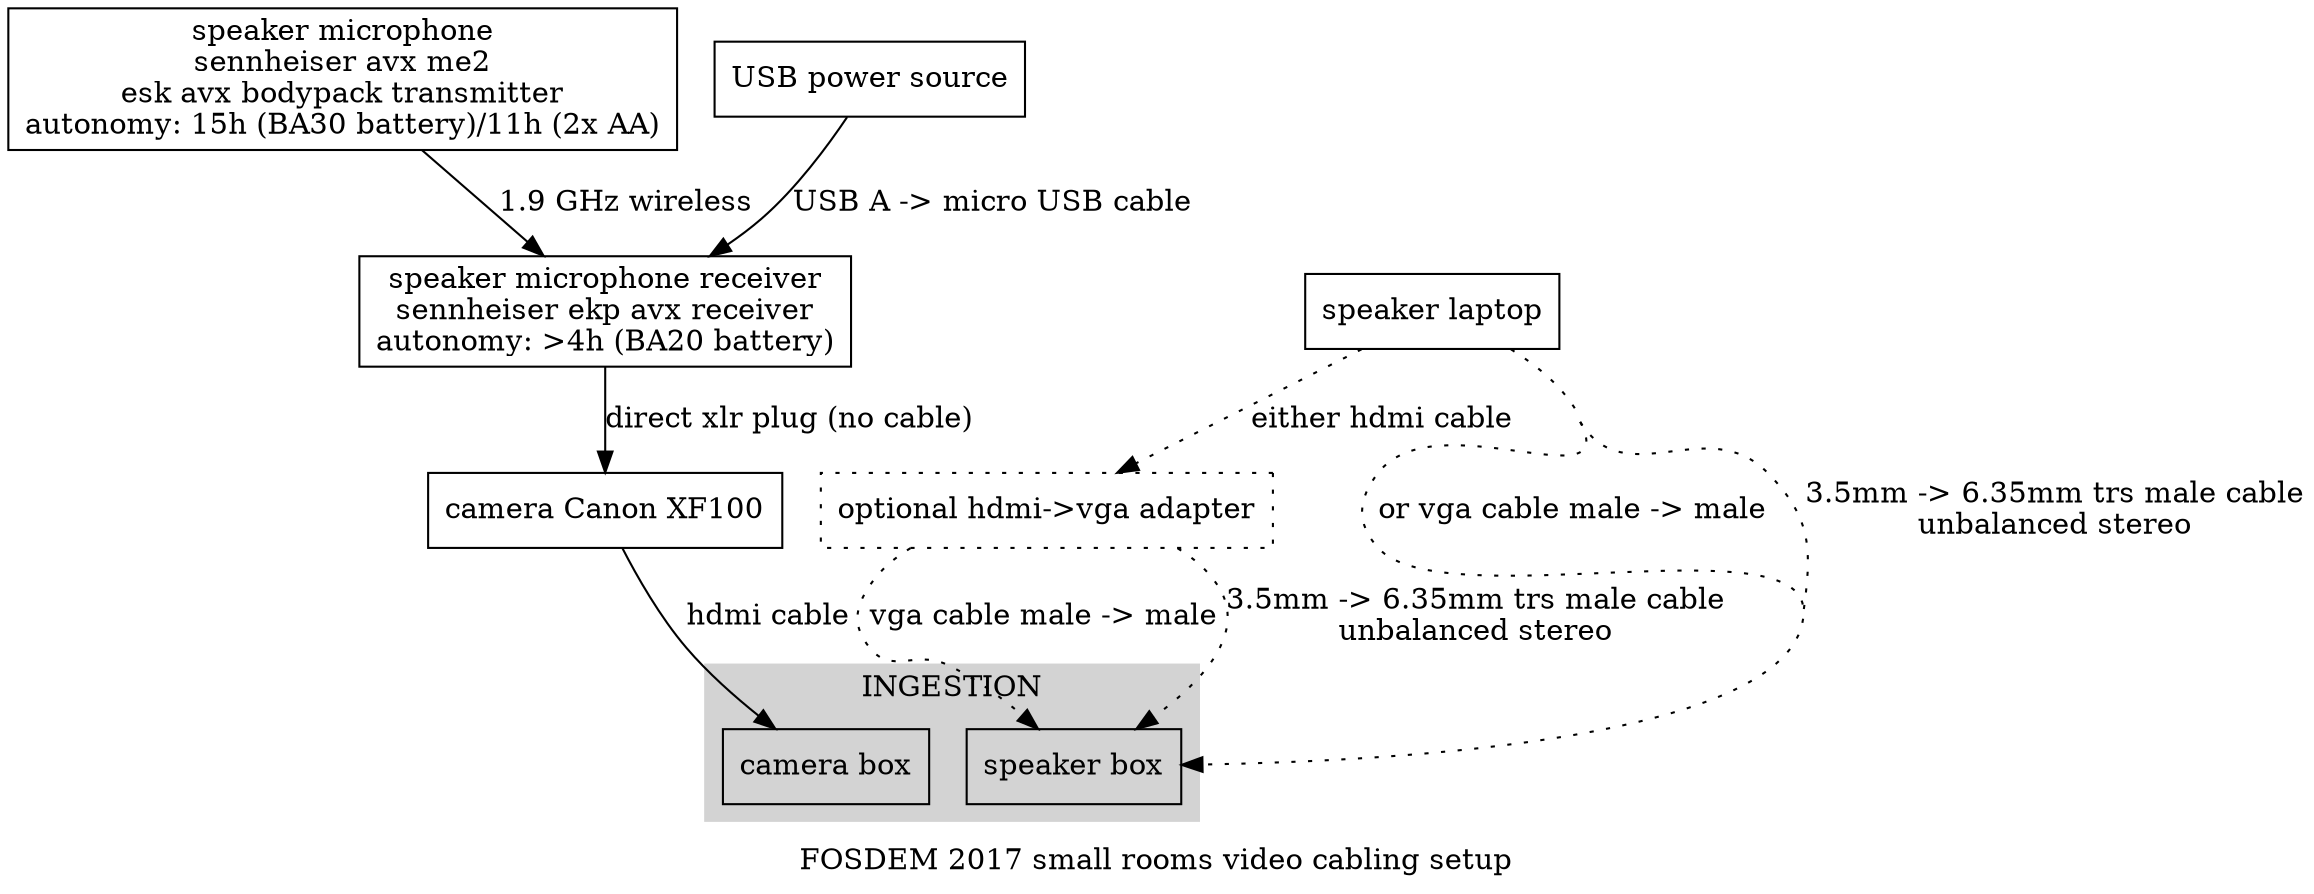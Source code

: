digraph G {
	label="FOSDEM 2017 small rooms video cabling setup";
	concentrate=true;
	node [shape=box];
	speaker_microphone [label="speaker microphone\nsennheiser avx me2\nesk avx bodypack transmitter\nautonomy: 15h (BA30 battery)/11h (2x AA)", URL="https://en-us.sennheiser.com/global-downloads/file/6524/AVX_Manual_06_2015_EN.pdf"];
	speaker_microphone_receiver [label="speaker microphone receiver\nsennheiser ekp avx receiver\nautonomy: >4h (BA20 battery)", URL="https://en-us.sennheiser.com/global-downloads/file/6524/AVX_Manual_06_2015_EN.pdf"];
	speaker_microphone_receiver_charger [label="USB power source"];
	speaker_laptop [label="speaker laptop"];
	speaker_laptop_optional_adapter [label="optional hdmi->vga adapter", style="dotted"];
	camera [label="camera Canon XF100", URL="http://downloads.canon.com/cpr/software/video/Canon_XF100_XF105_Instruction_Manual.pdf"];

	subgraph fosdem_network {
		subgraph cluster_room {
			style=filled;
			color=lightgrey;
			node [style=filled];
			//parts
			cam_box [label="camera box", URL="https://github.com/FOSDEM/video"];
			speaker_box [label="speaker box", URL="https://github.com/FOSDEM/video"];
			label = "INGESTION";
		}

	}

	speaker_microphone -> speaker_microphone_receiver [label="1.9 GHz wireless"];
	speaker_microphone_receiver_charger -> speaker_microphone_receiver [label="USB A -> micro USB cable"];
	speaker_microphone_receiver -> camera [label="direct xlr plug (no cable)"];
	speaker_laptop -> speaker_box [label="or vga cable male -> male", style="dotted"];
	speaker_laptop -> speaker_box [label="3.5mm -> 6.35mm trs male cable\nunbalanced stereo", style="dotted"];
	speaker_laptop -> speaker_laptop_optional_adapter [label="either hdmi cable", style="dotted"];
	speaker_laptop_optional_adapter -> speaker_box [label="vga cable male -> male", style="dotted"];
	speaker_laptop_optional_adapter -> speaker_box [label="3.5mm -> 6.35mm trs male cable\nunbalanced stereo", style="dotted"];
	camera -> cam_box [label="hdmi cable"];
}
